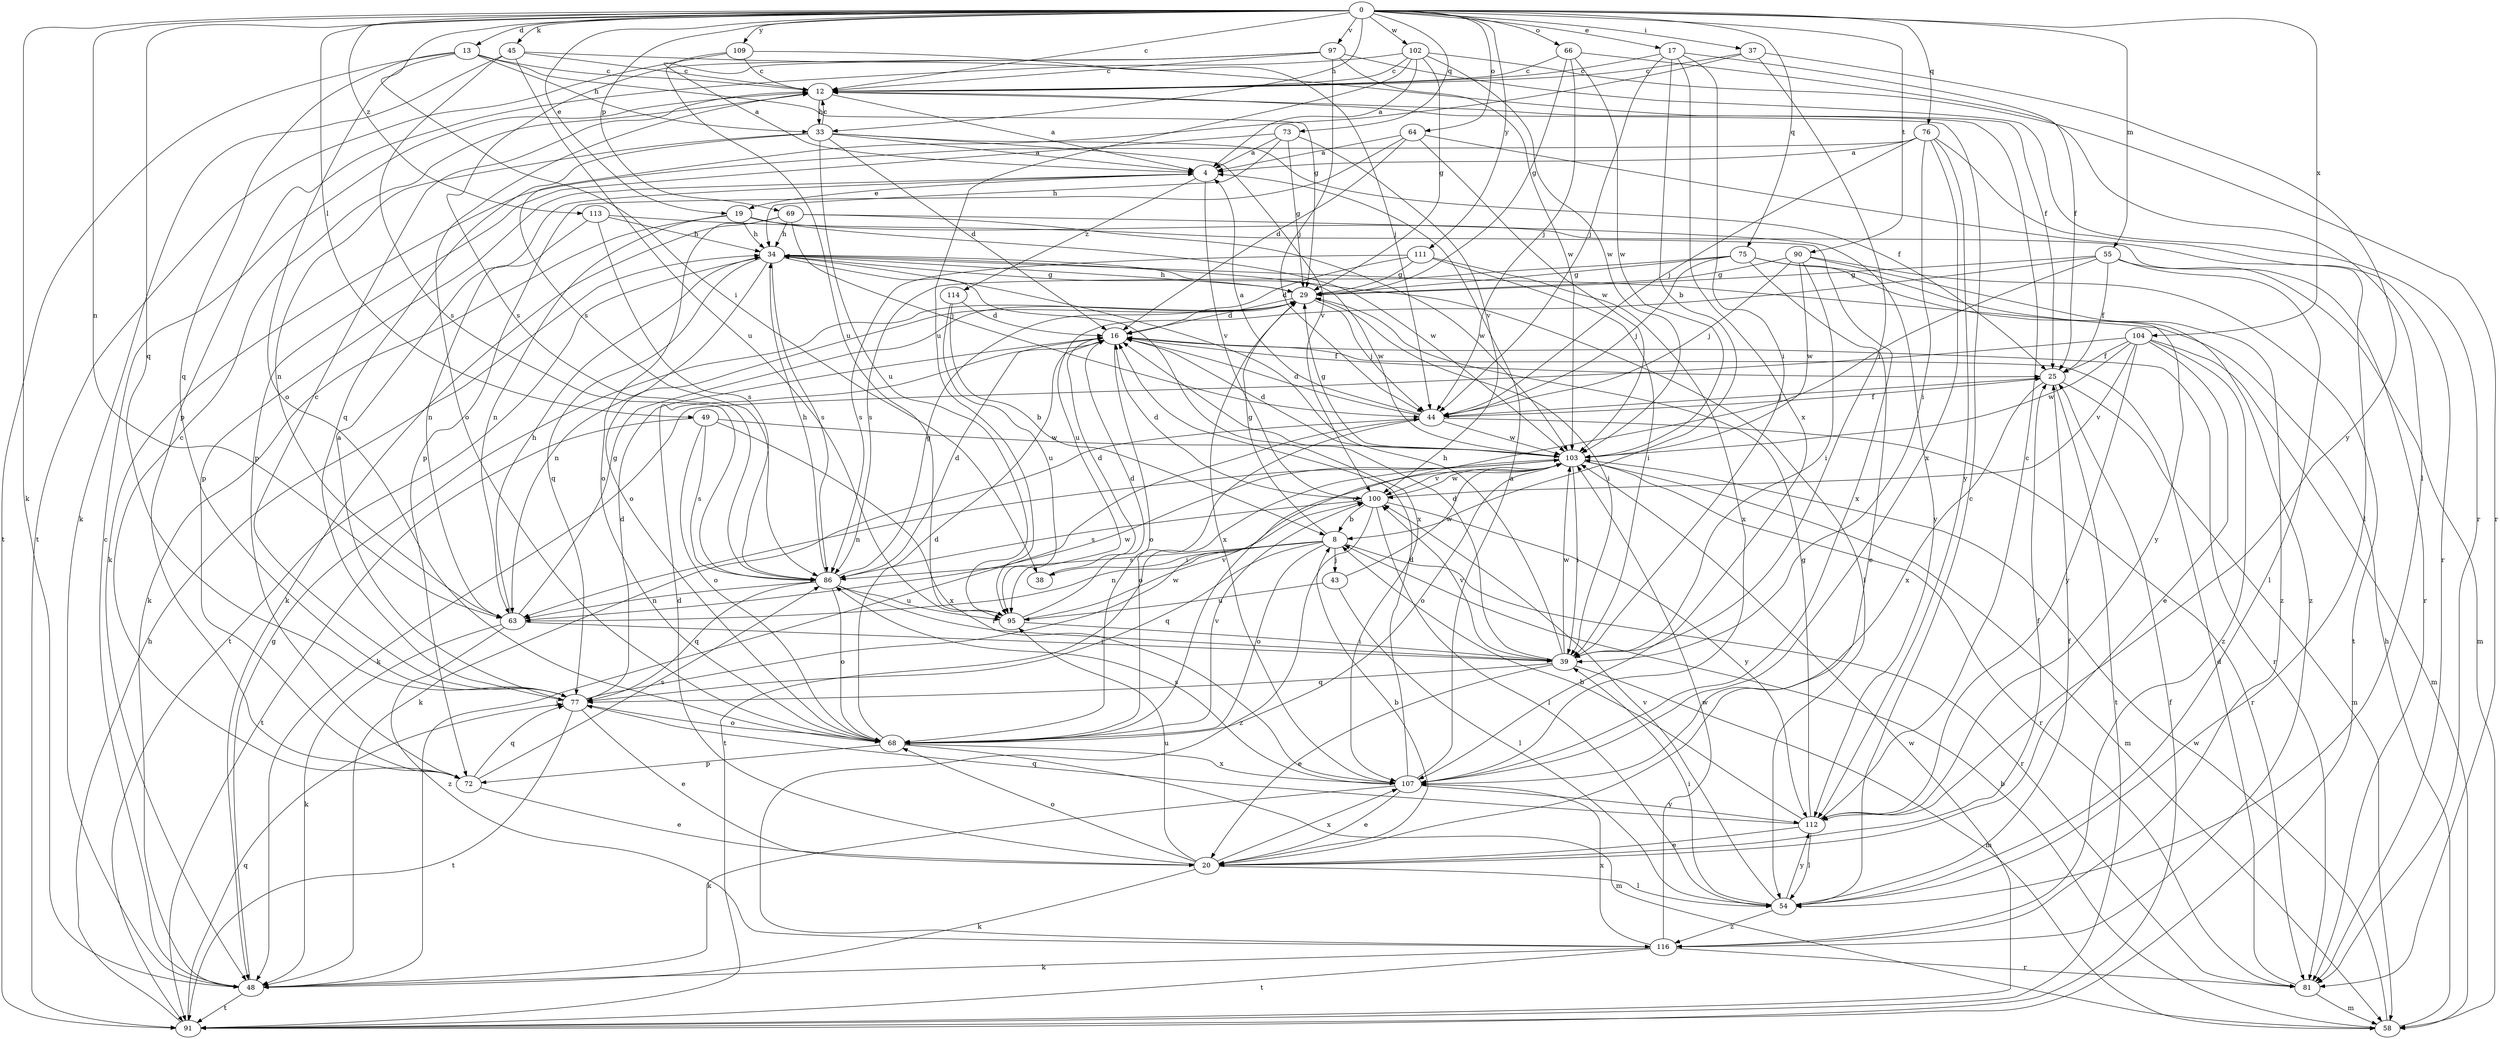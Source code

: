strict digraph  {
0;
4;
8;
12;
13;
16;
17;
19;
20;
25;
29;
33;
34;
37;
38;
39;
43;
44;
45;
48;
49;
54;
55;
58;
63;
64;
66;
68;
69;
72;
73;
75;
76;
77;
81;
86;
90;
91;
95;
97;
100;
102;
103;
104;
107;
109;
111;
112;
113;
114;
116;
0 -> 12  [label=c];
0 -> 13  [label=d];
0 -> 17  [label=e];
0 -> 19  [label=e];
0 -> 33  [label=h];
0 -> 37  [label=i];
0 -> 38  [label=i];
0 -> 45  [label=k];
0 -> 48  [label=k];
0 -> 49  [label=l];
0 -> 55  [label=m];
0 -> 63  [label=n];
0 -> 64  [label=o];
0 -> 66  [label=o];
0 -> 69  [label=p];
0 -> 73  [label=q];
0 -> 75  [label=q];
0 -> 76  [label=q];
0 -> 77  [label=q];
0 -> 90  [label=t];
0 -> 97  [label=v];
0 -> 102  [label=w];
0 -> 104  [label=x];
0 -> 109  [label=y];
0 -> 111  [label=y];
0 -> 113  [label=z];
4 -> 19  [label=e];
4 -> 72  [label=p];
4 -> 100  [label=v];
4 -> 114  [label=z];
8 -> 29  [label=g];
8 -> 38  [label=i];
8 -> 43  [label=j];
8 -> 63  [label=n];
8 -> 68  [label=o];
8 -> 77  [label=q];
8 -> 81  [label=r];
8 -> 86  [label=s];
12 -> 4  [label=a];
12 -> 33  [label=h];
12 -> 68  [label=o];
13 -> 12  [label=c];
13 -> 29  [label=g];
13 -> 33  [label=h];
13 -> 68  [label=o];
13 -> 77  [label=q];
13 -> 91  [label=t];
16 -> 25  [label=f];
16 -> 68  [label=o];
16 -> 81  [label=r];
17 -> 8  [label=b];
17 -> 12  [label=c];
17 -> 25  [label=f];
17 -> 39  [label=i];
17 -> 44  [label=j];
17 -> 107  [label=x];
19 -> 34  [label=h];
19 -> 48  [label=k];
19 -> 63  [label=n];
19 -> 81  [label=r];
19 -> 103  [label=w];
20 -> 8  [label=b];
20 -> 16  [label=d];
20 -> 25  [label=f];
20 -> 48  [label=k];
20 -> 54  [label=l];
20 -> 68  [label=o];
20 -> 95  [label=u];
20 -> 107  [label=x];
25 -> 44  [label=j];
25 -> 58  [label=m];
25 -> 91  [label=t];
25 -> 107  [label=x];
29 -> 16  [label=d];
29 -> 34  [label=h];
29 -> 39  [label=i];
29 -> 44  [label=j];
29 -> 63  [label=n];
29 -> 107  [label=x];
33 -> 4  [label=a];
33 -> 12  [label=c];
33 -> 16  [label=d];
33 -> 25  [label=f];
33 -> 63  [label=n];
33 -> 77  [label=q];
33 -> 95  [label=u];
33 -> 100  [label=v];
34 -> 29  [label=g];
34 -> 54  [label=l];
34 -> 68  [label=o];
34 -> 77  [label=q];
34 -> 86  [label=s];
34 -> 91  [label=t];
34 -> 103  [label=w];
34 -> 107  [label=x];
37 -> 12  [label=c];
37 -> 39  [label=i];
37 -> 86  [label=s];
37 -> 112  [label=y];
38 -> 16  [label=d];
39 -> 16  [label=d];
39 -> 20  [label=e];
39 -> 34  [label=h];
39 -> 58  [label=m];
39 -> 77  [label=q];
39 -> 100  [label=v];
39 -> 103  [label=w];
43 -> 54  [label=l];
43 -> 95  [label=u];
43 -> 103  [label=w];
44 -> 4  [label=a];
44 -> 16  [label=d];
44 -> 25  [label=f];
44 -> 48  [label=k];
44 -> 68  [label=o];
44 -> 81  [label=r];
44 -> 103  [label=w];
45 -> 12  [label=c];
45 -> 25  [label=f];
45 -> 48  [label=k];
45 -> 86  [label=s];
45 -> 95  [label=u];
48 -> 12  [label=c];
48 -> 29  [label=g];
48 -> 44  [label=j];
48 -> 91  [label=t];
49 -> 68  [label=o];
49 -> 86  [label=s];
49 -> 91  [label=t];
49 -> 103  [label=w];
49 -> 107  [label=x];
54 -> 12  [label=c];
54 -> 25  [label=f];
54 -> 39  [label=i];
54 -> 100  [label=v];
54 -> 112  [label=y];
54 -> 116  [label=z];
55 -> 25  [label=f];
55 -> 29  [label=g];
55 -> 54  [label=l];
55 -> 58  [label=m];
55 -> 68  [label=o];
55 -> 95  [label=u];
58 -> 8  [label=b];
58 -> 34  [label=h];
58 -> 103  [label=w];
63 -> 29  [label=g];
63 -> 34  [label=h];
63 -> 39  [label=i];
63 -> 48  [label=k];
63 -> 103  [label=w];
63 -> 116  [label=z];
64 -> 4  [label=a];
64 -> 16  [label=d];
64 -> 54  [label=l];
64 -> 72  [label=p];
64 -> 103  [label=w];
66 -> 12  [label=c];
66 -> 29  [label=g];
66 -> 44  [label=j];
66 -> 54  [label=l];
66 -> 103  [label=w];
68 -> 16  [label=d];
68 -> 58  [label=m];
68 -> 72  [label=p];
68 -> 100  [label=v];
68 -> 107  [label=x];
69 -> 34  [label=h];
69 -> 44  [label=j];
69 -> 48  [label=k];
69 -> 68  [label=o];
69 -> 103  [label=w];
69 -> 112  [label=y];
72 -> 12  [label=c];
72 -> 20  [label=e];
72 -> 77  [label=q];
72 -> 86  [label=s];
73 -> 4  [label=a];
73 -> 29  [label=g];
73 -> 34  [label=h];
73 -> 72  [label=p];
73 -> 100  [label=v];
75 -> 20  [label=e];
75 -> 29  [label=g];
75 -> 44  [label=j];
75 -> 86  [label=s];
75 -> 112  [label=y];
75 -> 116  [label=z];
76 -> 4  [label=a];
76 -> 39  [label=i];
76 -> 44  [label=j];
76 -> 48  [label=k];
76 -> 81  [label=r];
76 -> 107  [label=x];
76 -> 112  [label=y];
77 -> 4  [label=a];
77 -> 12  [label=c];
77 -> 16  [label=d];
77 -> 20  [label=e];
77 -> 68  [label=o];
77 -> 91  [label=t];
77 -> 103  [label=w];
81 -> 16  [label=d];
81 -> 58  [label=m];
86 -> 16  [label=d];
86 -> 29  [label=g];
86 -> 34  [label=h];
86 -> 39  [label=i];
86 -> 63  [label=n];
86 -> 68  [label=o];
86 -> 77  [label=q];
86 -> 95  [label=u];
90 -> 29  [label=g];
90 -> 39  [label=i];
90 -> 44  [label=j];
90 -> 91  [label=t];
90 -> 103  [label=w];
90 -> 116  [label=z];
91 -> 25  [label=f];
91 -> 34  [label=h];
91 -> 77  [label=q];
91 -> 103  [label=w];
95 -> 16  [label=d];
95 -> 39  [label=i];
95 -> 100  [label=v];
97 -> 4  [label=a];
97 -> 12  [label=c];
97 -> 44  [label=j];
97 -> 81  [label=r];
97 -> 86  [label=s];
97 -> 103  [label=w];
100 -> 8  [label=b];
100 -> 16  [label=d];
100 -> 54  [label=l];
100 -> 86  [label=s];
100 -> 103  [label=w];
100 -> 112  [label=y];
100 -> 116  [label=z];
102 -> 4  [label=a];
102 -> 12  [label=c];
102 -> 29  [label=g];
102 -> 72  [label=p];
102 -> 81  [label=r];
102 -> 95  [label=u];
102 -> 103  [label=w];
103 -> 16  [label=d];
103 -> 29  [label=g];
103 -> 39  [label=i];
103 -> 58  [label=m];
103 -> 63  [label=n];
103 -> 68  [label=o];
103 -> 81  [label=r];
103 -> 91  [label=t];
103 -> 100  [label=v];
104 -> 20  [label=e];
104 -> 25  [label=f];
104 -> 48  [label=k];
104 -> 58  [label=m];
104 -> 100  [label=v];
104 -> 103  [label=w];
104 -> 112  [label=y];
104 -> 116  [label=z];
107 -> 4  [label=a];
107 -> 16  [label=d];
107 -> 20  [label=e];
107 -> 48  [label=k];
107 -> 86  [label=s];
107 -> 112  [label=y];
109 -> 12  [label=c];
109 -> 44  [label=j];
109 -> 91  [label=t];
109 -> 95  [label=u];
111 -> 16  [label=d];
111 -> 29  [label=g];
111 -> 39  [label=i];
111 -> 86  [label=s];
111 -> 107  [label=x];
112 -> 8  [label=b];
112 -> 12  [label=c];
112 -> 20  [label=e];
112 -> 29  [label=g];
112 -> 54  [label=l];
112 -> 77  [label=q];
113 -> 34  [label=h];
113 -> 63  [label=n];
113 -> 86  [label=s];
113 -> 107  [label=x];
114 -> 8  [label=b];
114 -> 16  [label=d];
114 -> 95  [label=u];
116 -> 48  [label=k];
116 -> 81  [label=r];
116 -> 91  [label=t];
116 -> 103  [label=w];
116 -> 107  [label=x];
}
